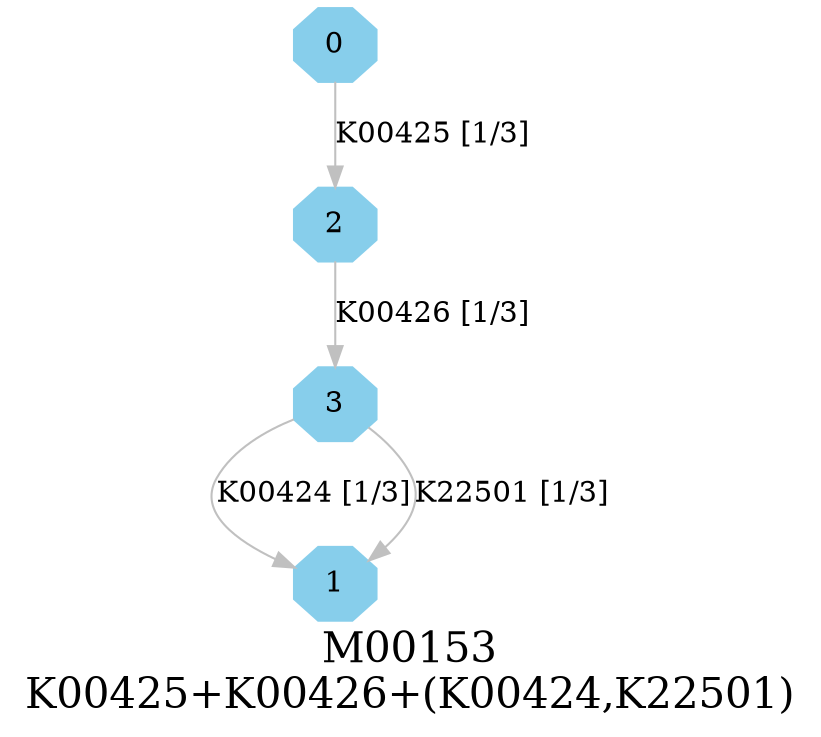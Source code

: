 digraph G {
graph [label="M00153
K00425+K00426+(K00424,K22501)",fontsize=20];
node [shape=box,style=filled];
edge [len=3,color=grey];
{node [width=.3,height=.3,shape=octagon,style=filled,color=skyblue] 0 1 2 3 }
0 -> 2 [label="K00425 [1/3]"];
2 -> 3 [label="K00426 [1/3]"];
3 -> 1 [label="K00424 [1/3]"];
3 -> 1 [label="K22501 [1/3]"];
}